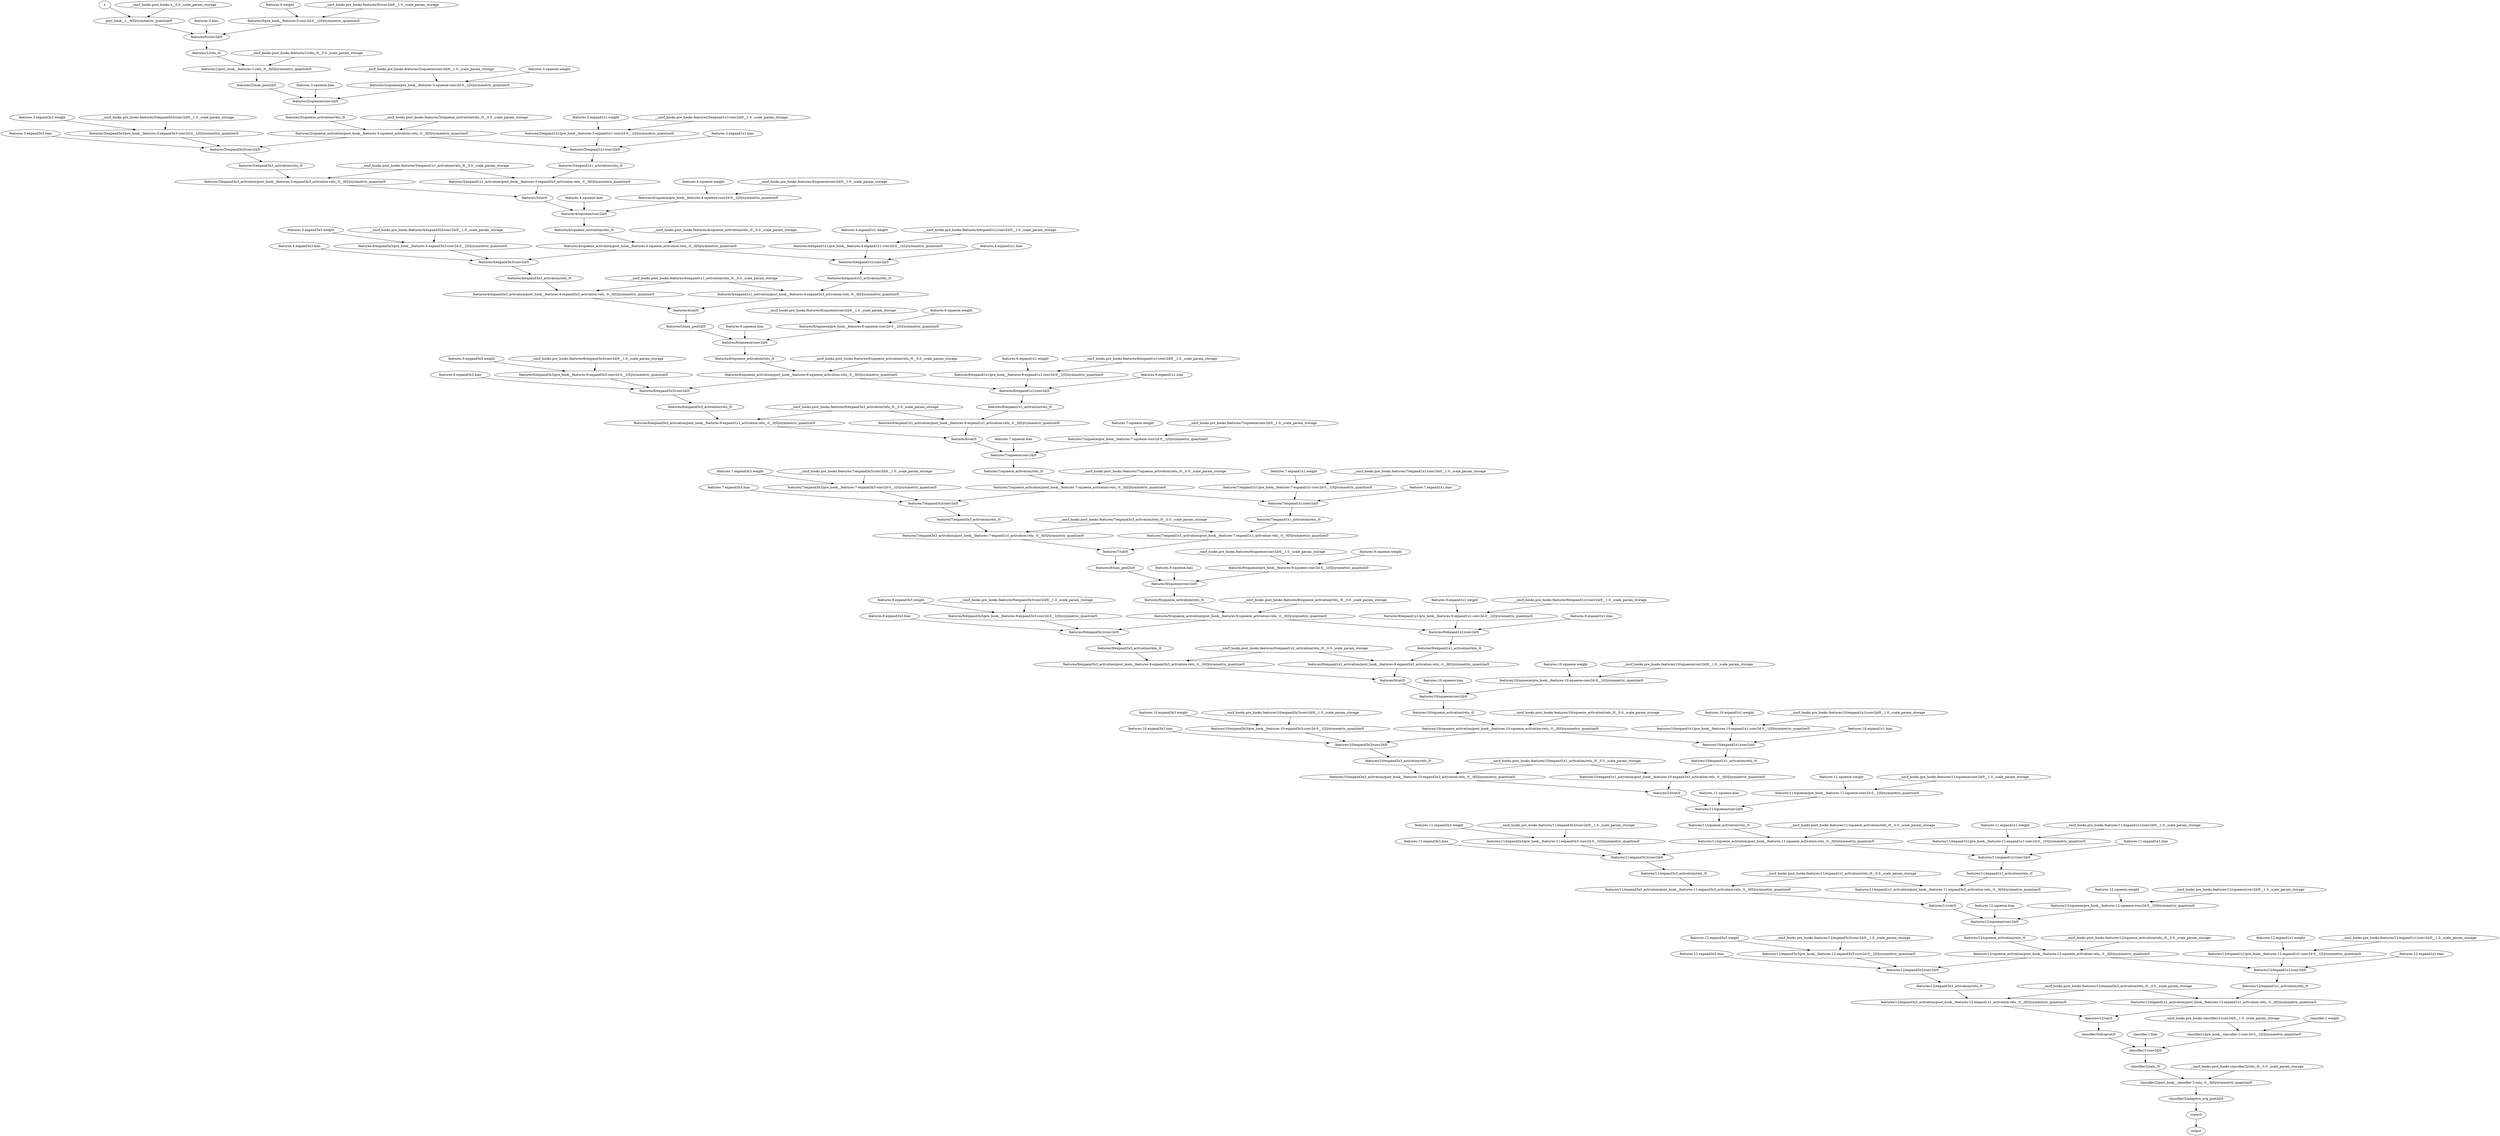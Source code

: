 strict digraph  {
x [id=0, metatype=PTInputNoopMetatype, type=nncf_model_input];
"__nncf_hooks.post_hooks.x__0.0._scale_param_storage" [id=1, metatype=PTConstNoopMetatype, type=nncf_model_const];
"post_hook__x__0[0]/symmetric_quantize/0" [id=2, metatype=UnknownMetatype, type=symmetric_quantize];
"features.0.weight" [id=3, metatype=PTConstNoopMetatype, type=nncf_model_const];
"features.0.bias" [id=4, metatype=PTConstNoopMetatype, type=nncf_model_const];
"__nncf_hooks.pre_hooks.features/0/conv2d/0__1.0._scale_param_storage" [id=5, metatype=PTConstNoopMetatype, type=nncf_model_const];
"features/0/pre_hook__features-0-conv2d-0__1[0]/symmetric_quantize/0" [id=6, metatype=UnknownMetatype, type=symmetric_quantize];
"features/0/conv2d/0" [id=7, metatype=PTConv2dMetatype, type=conv2d];
"features/1/relu_/0" [id=8, metatype=PTRELUMetatype, type=relu_];
"__nncf_hooks.post_hooks.features/1/relu_/0__0.0._scale_param_storage" [id=9, metatype=PTConstNoopMetatype, type=nncf_model_const];
"features/1/post_hook__features-1-relu_-0__0[0]/symmetric_quantize/0" [id=10, metatype=UnknownMetatype, type=symmetric_quantize];
"features/2/max_pool2d/0" [id=11, metatype=PTMaxPool2dMetatype, type=max_pool2d];
"features.3.squeeze.weight" [id=12, metatype=PTConstNoopMetatype, type=nncf_model_const];
"features.3.squeeze.bias" [id=13, metatype=PTConstNoopMetatype, type=nncf_model_const];
"__nncf_hooks.pre_hooks.features/3/squeeze/conv2d/0__1.0._scale_param_storage" [id=14, metatype=PTConstNoopMetatype, type=nncf_model_const];
"features/3/squeeze/pre_hook__features-3-squeeze-conv2d-0__1[0]/symmetric_quantize/0" [id=15, metatype=UnknownMetatype, type=symmetric_quantize];
"features/3/squeeze/conv2d/0" [id=16, metatype=PTConv2dMetatype, type=conv2d];
"features/3/squeeze_activation/relu_/0" [id=17, metatype=PTRELUMetatype, type=relu_];
"__nncf_hooks.post_hooks.features/3/squeeze_activation/relu_/0__0.0._scale_param_storage" [id=18, metatype=PTConstNoopMetatype, type=nncf_model_const];
"features/3/squeeze_activation/post_hook__features-3-squeeze_activation-relu_-0__0[0]/symmetric_quantize/0" [id=19, metatype=UnknownMetatype, type=symmetric_quantize];
"features.3.expand1x1.weight" [id=20, metatype=PTConstNoopMetatype, type=nncf_model_const];
"features.3.expand1x1.bias" [id=21, metatype=PTConstNoopMetatype, type=nncf_model_const];
"__nncf_hooks.pre_hooks.features/3/expand1x1/conv2d/0__1.0._scale_param_storage" [id=22, metatype=PTConstNoopMetatype, type=nncf_model_const];
"features/3/expand1x1/pre_hook__features-3-expand1x1-conv2d-0__1[0]/symmetric_quantize/0" [id=23, metatype=UnknownMetatype, type=symmetric_quantize];
"features/3/expand1x1/conv2d/0" [id=24, metatype=PTConv2dMetatype, type=conv2d];
"features/3/expand1x1_activation/relu_/0" [id=25, metatype=PTRELUMetatype, type=relu_];
"__nncf_hooks.post_hooks.features/3/expand1x1_activation/relu_/0__0.0._scale_param_storage" [id=26, metatype=PTConstNoopMetatype, type=nncf_model_const];
"features/3/expand1x1_activation/post_hook__features-3-expand3x3_activation-relu_-0__0[0]/symmetric_quantize/0" [id=27, metatype=UnknownMetatype, type=symmetric_quantize];
"features.3.expand3x3.weight" [id=28, metatype=PTConstNoopMetatype, type=nncf_model_const];
"features.3.expand3x3.bias" [id=29, metatype=PTConstNoopMetatype, type=nncf_model_const];
"__nncf_hooks.pre_hooks.features/3/expand3x3/conv2d/0__1.0._scale_param_storage" [id=30, metatype=PTConstNoopMetatype, type=nncf_model_const];
"features/3/expand3x3/pre_hook__features-3-expand3x3-conv2d-0__1[0]/symmetric_quantize/0" [id=31, metatype=UnknownMetatype, type=symmetric_quantize];
"features/3/expand3x3/conv2d/0" [id=32, metatype=PTConv2dMetatype, type=conv2d];
"features/3/expand3x3_activation/relu_/0" [id=33, metatype=PTRELUMetatype, type=relu_];
"features/3/expand3x3_activation/post_hook__features-3-expand3x3_activation-relu_-0__0[0]/symmetric_quantize/0" [id=34, metatype=UnknownMetatype, type=symmetric_quantize];
"features/3/cat/0" [id=35, metatype=PTCatMetatype, type=cat];
"features.4.squeeze.weight" [id=36, metatype=PTConstNoopMetatype, type=nncf_model_const];
"features.4.squeeze.bias" [id=37, metatype=PTConstNoopMetatype, type=nncf_model_const];
"__nncf_hooks.pre_hooks.features/4/squeeze/conv2d/0__1.0._scale_param_storage" [id=38, metatype=PTConstNoopMetatype, type=nncf_model_const];
"features/4/squeeze/pre_hook__features-4-squeeze-conv2d-0__1[0]/symmetric_quantize/0" [id=39, metatype=UnknownMetatype, type=symmetric_quantize];
"features/4/squeeze/conv2d/0" [id=40, metatype=PTConv2dMetatype, type=conv2d];
"features/4/squeeze_activation/relu_/0" [id=41, metatype=PTRELUMetatype, type=relu_];
"__nncf_hooks.post_hooks.features/4/squeeze_activation/relu_/0__0.0._scale_param_storage" [id=42, metatype=PTConstNoopMetatype, type=nncf_model_const];
"features/4/squeeze_activation/post_hook__features-4-squeeze_activation-relu_-0__0[0]/symmetric_quantize/0" [id=43, metatype=UnknownMetatype, type=symmetric_quantize];
"features.4.expand1x1.weight" [id=44, metatype=PTConstNoopMetatype, type=nncf_model_const];
"features.4.expand1x1.bias" [id=45, metatype=PTConstNoopMetatype, type=nncf_model_const];
"__nncf_hooks.pre_hooks.features/4/expand1x1/conv2d/0__1.0._scale_param_storage" [id=46, metatype=PTConstNoopMetatype, type=nncf_model_const];
"features/4/expand1x1/pre_hook__features-4-expand1x1-conv2d-0__1[0]/symmetric_quantize/0" [id=47, metatype=UnknownMetatype, type=symmetric_quantize];
"features/4/expand1x1/conv2d/0" [id=48, metatype=PTConv2dMetatype, type=conv2d];
"features/4/expand1x1_activation/relu_/0" [id=49, metatype=PTRELUMetatype, type=relu_];
"__nncf_hooks.post_hooks.features/4/expand1x1_activation/relu_/0__0.0._scale_param_storage" [id=50, metatype=PTConstNoopMetatype, type=nncf_model_const];
"features/4/expand1x1_activation/post_hook__features-4-expand3x3_activation-relu_-0__0[0]/symmetric_quantize/0" [id=51, metatype=UnknownMetatype, type=symmetric_quantize];
"features.4.expand3x3.weight" [id=52, metatype=PTConstNoopMetatype, type=nncf_model_const];
"features.4.expand3x3.bias" [id=53, metatype=PTConstNoopMetatype, type=nncf_model_const];
"__nncf_hooks.pre_hooks.features/4/expand3x3/conv2d/0__1.0._scale_param_storage" [id=54, metatype=PTConstNoopMetatype, type=nncf_model_const];
"features/4/expand3x3/pre_hook__features-4-expand3x3-conv2d-0__1[0]/symmetric_quantize/0" [id=55, metatype=UnknownMetatype, type=symmetric_quantize];
"features/4/expand3x3/conv2d/0" [id=56, metatype=PTConv2dMetatype, type=conv2d];
"features/4/expand3x3_activation/relu_/0" [id=57, metatype=PTRELUMetatype, type=relu_];
"features/4/expand3x3_activation/post_hook__features-4-expand3x3_activation-relu_-0__0[0]/symmetric_quantize/0" [id=58, metatype=UnknownMetatype, type=symmetric_quantize];
"features/4/cat/0" [id=59, metatype=PTCatMetatype, type=cat];
"features/5/max_pool2d/0" [id=60, metatype=PTMaxPool2dMetatype, type=max_pool2d];
"features.6.squeeze.weight" [id=61, metatype=PTConstNoopMetatype, type=nncf_model_const];
"features.6.squeeze.bias" [id=62, metatype=PTConstNoopMetatype, type=nncf_model_const];
"__nncf_hooks.pre_hooks.features/6/squeeze/conv2d/0__1.0._scale_param_storage" [id=63, metatype=PTConstNoopMetatype, type=nncf_model_const];
"features/6/squeeze/pre_hook__features-6-squeeze-conv2d-0__1[0]/symmetric_quantize/0" [id=64, metatype=UnknownMetatype, type=symmetric_quantize];
"features/6/squeeze/conv2d/0" [id=65, metatype=PTConv2dMetatype, type=conv2d];
"features/6/squeeze_activation/relu_/0" [id=66, metatype=PTRELUMetatype, type=relu_];
"__nncf_hooks.post_hooks.features/6/squeeze_activation/relu_/0__0.0._scale_param_storage" [id=67, metatype=PTConstNoopMetatype, type=nncf_model_const];
"features/6/squeeze_activation/post_hook__features-6-squeeze_activation-relu_-0__0[0]/symmetric_quantize/0" [id=68, metatype=UnknownMetatype, type=symmetric_quantize];
"features.6.expand1x1.weight" [id=69, metatype=PTConstNoopMetatype, type=nncf_model_const];
"features.6.expand1x1.bias" [id=70, metatype=PTConstNoopMetatype, type=nncf_model_const];
"__nncf_hooks.pre_hooks.features/6/expand1x1/conv2d/0__1.0._scale_param_storage" [id=71, metatype=PTConstNoopMetatype, type=nncf_model_const];
"features/6/expand1x1/pre_hook__features-6-expand1x1-conv2d-0__1[0]/symmetric_quantize/0" [id=72, metatype=UnknownMetatype, type=symmetric_quantize];
"features/6/expand1x1/conv2d/0" [id=73, metatype=PTConv2dMetatype, type=conv2d];
"features/6/expand1x1_activation/relu_/0" [id=74, metatype=PTRELUMetatype, type=relu_];
"__nncf_hooks.post_hooks.features/6/expand3x3_activation/relu_/0__0.0._scale_param_storage" [id=75, metatype=PTConstNoopMetatype, type=nncf_model_const];
"features/6/expand1x1_activation/post_hook__features-6-expand1x1_activation-relu_-0__0[0]/symmetric_quantize/0" [id=76, metatype=UnknownMetatype, type=symmetric_quantize];
"features.6.expand3x3.weight" [id=77, metatype=PTConstNoopMetatype, type=nncf_model_const];
"features.6.expand3x3.bias" [id=78, metatype=PTConstNoopMetatype, type=nncf_model_const];
"__nncf_hooks.pre_hooks.features/6/expand3x3/conv2d/0__1.0._scale_param_storage" [id=79, metatype=PTConstNoopMetatype, type=nncf_model_const];
"features/6/expand3x3/pre_hook__features-6-expand3x3-conv2d-0__1[0]/symmetric_quantize/0" [id=80, metatype=UnknownMetatype, type=symmetric_quantize];
"features/6/expand3x3/conv2d/0" [id=81, metatype=PTConv2dMetatype, type=conv2d];
"features/6/expand3x3_activation/relu_/0" [id=82, metatype=PTRELUMetatype, type=relu_];
"features/6/expand3x3_activation/post_hook__features-6-expand1x1_activation-relu_-0__0[0]/symmetric_quantize/0" [id=83, metatype=UnknownMetatype, type=symmetric_quantize];
"features/6/cat/0" [id=84, metatype=PTCatMetatype, type=cat];
"features.7.squeeze.weight" [id=85, metatype=PTConstNoopMetatype, type=nncf_model_const];
"features.7.squeeze.bias" [id=86, metatype=PTConstNoopMetatype, type=nncf_model_const];
"__nncf_hooks.pre_hooks.features/7/squeeze/conv2d/0__1.0._scale_param_storage" [id=87, metatype=PTConstNoopMetatype, type=nncf_model_const];
"features/7/squeeze/pre_hook__features-7-squeeze-conv2d-0__1[0]/symmetric_quantize/0" [id=88, metatype=UnknownMetatype, type=symmetric_quantize];
"features/7/squeeze/conv2d/0" [id=89, metatype=PTConv2dMetatype, type=conv2d];
"features/7/squeeze_activation/relu_/0" [id=90, metatype=PTRELUMetatype, type=relu_];
"__nncf_hooks.post_hooks.features/7/squeeze_activation/relu_/0__0.0._scale_param_storage" [id=91, metatype=PTConstNoopMetatype, type=nncf_model_const];
"features/7/squeeze_activation/post_hook__features-7-squeeze_activation-relu_-0__0[0]/symmetric_quantize/0" [id=92, metatype=UnknownMetatype, type=symmetric_quantize];
"features.7.expand1x1.weight" [id=93, metatype=PTConstNoopMetatype, type=nncf_model_const];
"features.7.expand1x1.bias" [id=94, metatype=PTConstNoopMetatype, type=nncf_model_const];
"__nncf_hooks.pre_hooks.features/7/expand1x1/conv2d/0__1.0._scale_param_storage" [id=95, metatype=PTConstNoopMetatype, type=nncf_model_const];
"features/7/expand1x1/pre_hook__features-7-expand1x1-conv2d-0__1[0]/symmetric_quantize/0" [id=96, metatype=UnknownMetatype, type=symmetric_quantize];
"features/7/expand1x1/conv2d/0" [id=97, metatype=PTConv2dMetatype, type=conv2d];
"features/7/expand1x1_activation/relu_/0" [id=98, metatype=PTRELUMetatype, type=relu_];
"__nncf_hooks.post_hooks.features/7/expand3x3_activation/relu_/0__0.0._scale_param_storage" [id=99, metatype=PTConstNoopMetatype, type=nncf_model_const];
"features/7/expand1x1_activation/post_hook__features-7-expand1x1_activation-relu_-0__0[0]/symmetric_quantize/0" [id=100, metatype=UnknownMetatype, type=symmetric_quantize];
"features.7.expand3x3.weight" [id=101, metatype=PTConstNoopMetatype, type=nncf_model_const];
"features.7.expand3x3.bias" [id=102, metatype=PTConstNoopMetatype, type=nncf_model_const];
"__nncf_hooks.pre_hooks.features/7/expand3x3/conv2d/0__1.0._scale_param_storage" [id=103, metatype=PTConstNoopMetatype, type=nncf_model_const];
"features/7/expand3x3/pre_hook__features-7-expand3x3-conv2d-0__1[0]/symmetric_quantize/0" [id=104, metatype=UnknownMetatype, type=symmetric_quantize];
"features/7/expand3x3/conv2d/0" [id=105, metatype=PTConv2dMetatype, type=conv2d];
"features/7/expand3x3_activation/relu_/0" [id=106, metatype=PTRELUMetatype, type=relu_];
"features/7/expand3x3_activation/post_hook__features-7-expand1x1_activation-relu_-0__0[0]/symmetric_quantize/0" [id=107, metatype=UnknownMetatype, type=symmetric_quantize];
"features/7/cat/0" [id=108, metatype=PTCatMetatype, type=cat];
"features/8/max_pool2d/0" [id=109, metatype=PTMaxPool2dMetatype, type=max_pool2d];
"features.9.squeeze.weight" [id=110, metatype=PTConstNoopMetatype, type=nncf_model_const];
"features.9.squeeze.bias" [id=111, metatype=PTConstNoopMetatype, type=nncf_model_const];
"__nncf_hooks.pre_hooks.features/9/squeeze/conv2d/0__1.0._scale_param_storage" [id=112, metatype=PTConstNoopMetatype, type=nncf_model_const];
"features/9/squeeze/pre_hook__features-9-squeeze-conv2d-0__1[0]/symmetric_quantize/0" [id=113, metatype=UnknownMetatype, type=symmetric_quantize];
"features/9/squeeze/conv2d/0" [id=114, metatype=PTConv2dMetatype, type=conv2d];
"features/9/squeeze_activation/relu_/0" [id=115, metatype=PTRELUMetatype, type=relu_];
"__nncf_hooks.post_hooks.features/9/squeeze_activation/relu_/0__0.0._scale_param_storage" [id=116, metatype=PTConstNoopMetatype, type=nncf_model_const];
"features/9/squeeze_activation/post_hook__features-9-squeeze_activation-relu_-0__0[0]/symmetric_quantize/0" [id=117, metatype=UnknownMetatype, type=symmetric_quantize];
"features.9.expand1x1.weight" [id=118, metatype=PTConstNoopMetatype, type=nncf_model_const];
"features.9.expand1x1.bias" [id=119, metatype=PTConstNoopMetatype, type=nncf_model_const];
"__nncf_hooks.pre_hooks.features/9/expand1x1/conv2d/0__1.0._scale_param_storage" [id=120, metatype=PTConstNoopMetatype, type=nncf_model_const];
"features/9/expand1x1/pre_hook__features-9-expand1x1-conv2d-0__1[0]/symmetric_quantize/0" [id=121, metatype=UnknownMetatype, type=symmetric_quantize];
"features/9/expand1x1/conv2d/0" [id=122, metatype=PTConv2dMetatype, type=conv2d];
"features/9/expand1x1_activation/relu_/0" [id=123, metatype=PTRELUMetatype, type=relu_];
"__nncf_hooks.post_hooks.features/9/expand1x1_activation/relu_/0__0.0._scale_param_storage" [id=124, metatype=PTConstNoopMetatype, type=nncf_model_const];
"features/9/expand1x1_activation/post_hook__features-9-expand3x3_activation-relu_-0__0[0]/symmetric_quantize/0" [id=125, metatype=UnknownMetatype, type=symmetric_quantize];
"features.9.expand3x3.weight" [id=126, metatype=PTConstNoopMetatype, type=nncf_model_const];
"features.9.expand3x3.bias" [id=127, metatype=PTConstNoopMetatype, type=nncf_model_const];
"__nncf_hooks.pre_hooks.features/9/expand3x3/conv2d/0__1.0._scale_param_storage" [id=128, metatype=PTConstNoopMetatype, type=nncf_model_const];
"features/9/expand3x3/pre_hook__features-9-expand3x3-conv2d-0__1[0]/symmetric_quantize/0" [id=129, metatype=UnknownMetatype, type=symmetric_quantize];
"features/9/expand3x3/conv2d/0" [id=130, metatype=PTConv2dMetatype, type=conv2d];
"features/9/expand3x3_activation/relu_/0" [id=131, metatype=PTRELUMetatype, type=relu_];
"features/9/expand3x3_activation/post_hook__features-9-expand3x3_activation-relu_-0__0[0]/symmetric_quantize/0" [id=132, metatype=UnknownMetatype, type=symmetric_quantize];
"features/9/cat/0" [id=133, metatype=PTCatMetatype, type=cat];
"features.10.squeeze.weight" [id=134, metatype=PTConstNoopMetatype, type=nncf_model_const];
"features.10.squeeze.bias" [id=135, metatype=PTConstNoopMetatype, type=nncf_model_const];
"__nncf_hooks.pre_hooks.features/10/squeeze/conv2d/0__1.0._scale_param_storage" [id=136, metatype=PTConstNoopMetatype, type=nncf_model_const];
"features/10/squeeze/pre_hook__features-10-squeeze-conv2d-0__1[0]/symmetric_quantize/0" [id=137, metatype=UnknownMetatype, type=symmetric_quantize];
"features/10/squeeze/conv2d/0" [id=138, metatype=PTConv2dMetatype, type=conv2d];
"features/10/squeeze_activation/relu_/0" [id=139, metatype=PTRELUMetatype, type=relu_];
"__nncf_hooks.post_hooks.features/10/squeeze_activation/relu_/0__0.0._scale_param_storage" [id=140, metatype=PTConstNoopMetatype, type=nncf_model_const];
"features/10/squeeze_activation/post_hook__features-10-squeeze_activation-relu_-0__0[0]/symmetric_quantize/0" [id=141, metatype=UnknownMetatype, type=symmetric_quantize];
"features.10.expand1x1.weight" [id=142, metatype=PTConstNoopMetatype, type=nncf_model_const];
"features.10.expand1x1.bias" [id=143, metatype=PTConstNoopMetatype, type=nncf_model_const];
"__nncf_hooks.pre_hooks.features/10/expand1x1/conv2d/0__1.0._scale_param_storage" [id=144, metatype=PTConstNoopMetatype, type=nncf_model_const];
"features/10/expand1x1/pre_hook__features-10-expand1x1-conv2d-0__1[0]/symmetric_quantize/0" [id=145, metatype=UnknownMetatype, type=symmetric_quantize];
"features/10/expand1x1/conv2d/0" [id=146, metatype=PTConv2dMetatype, type=conv2d];
"features/10/expand1x1_activation/relu_/0" [id=147, metatype=PTRELUMetatype, type=relu_];
"__nncf_hooks.post_hooks.features/10/expand1x1_activation/relu_/0__0.0._scale_param_storage" [id=148, metatype=PTConstNoopMetatype, type=nncf_model_const];
"features/10/expand1x1_activation/post_hook__features-10-expand3x3_activation-relu_-0__0[0]/symmetric_quantize/0" [id=149, metatype=UnknownMetatype, type=symmetric_quantize];
"features.10.expand3x3.weight" [id=150, metatype=PTConstNoopMetatype, type=nncf_model_const];
"features.10.expand3x3.bias" [id=151, metatype=PTConstNoopMetatype, type=nncf_model_const];
"__nncf_hooks.pre_hooks.features/10/expand3x3/conv2d/0__1.0._scale_param_storage" [id=152, metatype=PTConstNoopMetatype, type=nncf_model_const];
"features/10/expand3x3/pre_hook__features-10-expand3x3-conv2d-0__1[0]/symmetric_quantize/0" [id=153, metatype=UnknownMetatype, type=symmetric_quantize];
"features/10/expand3x3/conv2d/0" [id=154, metatype=PTConv2dMetatype, type=conv2d];
"features/10/expand3x3_activation/relu_/0" [id=155, metatype=PTRELUMetatype, type=relu_];
"features/10/expand3x3_activation/post_hook__features-10-expand3x3_activation-relu_-0__0[0]/symmetric_quantize/0" [id=156, metatype=UnknownMetatype, type=symmetric_quantize];
"features/10/cat/0" [id=157, metatype=PTCatMetatype, type=cat];
"features.11.squeeze.weight" [id=158, metatype=PTConstNoopMetatype, type=nncf_model_const];
"features.11.squeeze.bias" [id=159, metatype=PTConstNoopMetatype, type=nncf_model_const];
"__nncf_hooks.pre_hooks.features/11/squeeze/conv2d/0__1.0._scale_param_storage" [id=160, metatype=PTConstNoopMetatype, type=nncf_model_const];
"features/11/squeeze/pre_hook__features-11-squeeze-conv2d-0__1[0]/symmetric_quantize/0" [id=161, metatype=UnknownMetatype, type=symmetric_quantize];
"features/11/squeeze/conv2d/0" [id=162, metatype=PTConv2dMetatype, type=conv2d];
"features/11/squeeze_activation/relu_/0" [id=163, metatype=PTRELUMetatype, type=relu_];
"__nncf_hooks.post_hooks.features/11/squeeze_activation/relu_/0__0.0._scale_param_storage" [id=164, metatype=PTConstNoopMetatype, type=nncf_model_const];
"features/11/squeeze_activation/post_hook__features-11-squeeze_activation-relu_-0__0[0]/symmetric_quantize/0" [id=165, metatype=UnknownMetatype, type=symmetric_quantize];
"features.11.expand1x1.weight" [id=166, metatype=PTConstNoopMetatype, type=nncf_model_const];
"features.11.expand1x1.bias" [id=167, metatype=PTConstNoopMetatype, type=nncf_model_const];
"__nncf_hooks.pre_hooks.features/11/expand1x1/conv2d/0__1.0._scale_param_storage" [id=168, metatype=PTConstNoopMetatype, type=nncf_model_const];
"features/11/expand1x1/pre_hook__features-11-expand1x1-conv2d-0__1[0]/symmetric_quantize/0" [id=169, metatype=UnknownMetatype, type=symmetric_quantize];
"features/11/expand1x1/conv2d/0" [id=170, metatype=PTConv2dMetatype, type=conv2d];
"features/11/expand1x1_activation/relu_/0" [id=171, metatype=PTRELUMetatype, type=relu_];
"__nncf_hooks.post_hooks.features/11/expand1x1_activation/relu_/0__0.0._scale_param_storage" [id=172, metatype=PTConstNoopMetatype, type=nncf_model_const];
"features/11/expand1x1_activation/post_hook__features-11-expand3x3_activation-relu_-0__0[0]/symmetric_quantize/0" [id=173, metatype=UnknownMetatype, type=symmetric_quantize];
"features.11.expand3x3.weight" [id=174, metatype=PTConstNoopMetatype, type=nncf_model_const];
"features.11.expand3x3.bias" [id=175, metatype=PTConstNoopMetatype, type=nncf_model_const];
"__nncf_hooks.pre_hooks.features/11/expand3x3/conv2d/0__1.0._scale_param_storage" [id=176, metatype=PTConstNoopMetatype, type=nncf_model_const];
"features/11/expand3x3/pre_hook__features-11-expand3x3-conv2d-0__1[0]/symmetric_quantize/0" [id=177, metatype=UnknownMetatype, type=symmetric_quantize];
"features/11/expand3x3/conv2d/0" [id=178, metatype=PTConv2dMetatype, type=conv2d];
"features/11/expand3x3_activation/relu_/0" [id=179, metatype=PTRELUMetatype, type=relu_];
"features/11/expand3x3_activation/post_hook__features-11-expand3x3_activation-relu_-0__0[0]/symmetric_quantize/0" [id=180, metatype=UnknownMetatype, type=symmetric_quantize];
"features/11/cat/0" [id=181, metatype=PTCatMetatype, type=cat];
"features.12.squeeze.weight" [id=182, metatype=PTConstNoopMetatype, type=nncf_model_const];
"features.12.squeeze.bias" [id=183, metatype=PTConstNoopMetatype, type=nncf_model_const];
"__nncf_hooks.pre_hooks.features/12/squeeze/conv2d/0__1.0._scale_param_storage" [id=184, metatype=PTConstNoopMetatype, type=nncf_model_const];
"features/12/squeeze/pre_hook__features-12-squeeze-conv2d-0__1[0]/symmetric_quantize/0" [id=185, metatype=UnknownMetatype, type=symmetric_quantize];
"features/12/squeeze/conv2d/0" [id=186, metatype=PTConv2dMetatype, type=conv2d];
"features/12/squeeze_activation/relu_/0" [id=187, metatype=PTRELUMetatype, type=relu_];
"__nncf_hooks.post_hooks.features/12/squeeze_activation/relu_/0__0.0._scale_param_storage" [id=188, metatype=PTConstNoopMetatype, type=nncf_model_const];
"features/12/squeeze_activation/post_hook__features-12-squeeze_activation-relu_-0__0[0]/symmetric_quantize/0" [id=189, metatype=UnknownMetatype, type=symmetric_quantize];
"features.12.expand1x1.weight" [id=190, metatype=PTConstNoopMetatype, type=nncf_model_const];
"features.12.expand1x1.bias" [id=191, metatype=PTConstNoopMetatype, type=nncf_model_const];
"__nncf_hooks.pre_hooks.features/12/expand1x1/conv2d/0__1.0._scale_param_storage" [id=192, metatype=PTConstNoopMetatype, type=nncf_model_const];
"features/12/expand1x1/pre_hook__features-12-expand1x1-conv2d-0__1[0]/symmetric_quantize/0" [id=193, metatype=UnknownMetatype, type=symmetric_quantize];
"features/12/expand1x1/conv2d/0" [id=194, metatype=PTConv2dMetatype, type=conv2d];
"features/12/expand1x1_activation/relu_/0" [id=195, metatype=PTRELUMetatype, type=relu_];
"__nncf_hooks.post_hooks.features/12/expand3x3_activation/relu_/0__0.0._scale_param_storage" [id=196, metatype=PTConstNoopMetatype, type=nncf_model_const];
"features/12/expand1x1_activation/post_hook__features-12-expand1x1_activation-relu_-0__0[0]/symmetric_quantize/0" [id=197, metatype=UnknownMetatype, type=symmetric_quantize];
"features.12.expand3x3.weight" [id=198, metatype=PTConstNoopMetatype, type=nncf_model_const];
"features.12.expand3x3.bias" [id=199, metatype=PTConstNoopMetatype, type=nncf_model_const];
"__nncf_hooks.pre_hooks.features/12/expand3x3/conv2d/0__1.0._scale_param_storage" [id=200, metatype=PTConstNoopMetatype, type=nncf_model_const];
"features/12/expand3x3/pre_hook__features-12-expand3x3-conv2d-0__1[0]/symmetric_quantize/0" [id=201, metatype=UnknownMetatype, type=symmetric_quantize];
"features/12/expand3x3/conv2d/0" [id=202, metatype=PTConv2dMetatype, type=conv2d];
"features/12/expand3x3_activation/relu_/0" [id=203, metatype=PTRELUMetatype, type=relu_];
"features/12/expand3x3_activation/post_hook__features-12-expand1x1_activation-relu_-0__0[0]/symmetric_quantize/0" [id=204, metatype=UnknownMetatype, type=symmetric_quantize];
"features/12/cat/0" [id=205, metatype=PTCatMetatype, type=cat];
"classifier/0/dropout/0" [id=206, metatype=PTDropoutMetatype, type=dropout];
"classifier.1.weight" [id=207, metatype=PTConstNoopMetatype, type=nncf_model_const];
"classifier.1.bias" [id=208, metatype=PTConstNoopMetatype, type=nncf_model_const];
"__nncf_hooks.pre_hooks.classifier/1/conv2d/0__1.0._scale_param_storage" [id=209, metatype=PTConstNoopMetatype, type=nncf_model_const];
"classifier/1/pre_hook__classifier-1-conv2d-0__1[0]/symmetric_quantize/0" [id=210, metatype=UnknownMetatype, type=symmetric_quantize];
"classifier/1/conv2d/0" [id=211, metatype=PTConv2dMetatype, type=conv2d];
"classifier/2/relu_/0" [id=212, metatype=PTRELUMetatype, type=relu_];
"__nncf_hooks.post_hooks.classifier/2/relu_/0__0.0._scale_param_storage" [id=213, metatype=PTConstNoopMetatype, type=nncf_model_const];
"classifier/2/post_hook__classifier-2-relu_-0__0[0]/symmetric_quantize/0" [id=214, metatype=UnknownMetatype, type=symmetric_quantize];
"classifier/3/adaptive_avg_pool2d/0" [id=215, metatype=PTAvgPool2dMetatype, type=adaptive_avg_pool2d];
"/view/0" [id=216, metatype=PTReshapeMetatype, type=view];
output [id=217, metatype=PTOutputNoopMetatype, type=nncf_model_output];
x -> "post_hook__x__0[0]/symmetric_quantize/0"  [dtype=float, in_port_id=0, out_port_id=0, shape="(1, 3, 32, 32)"];
"__nncf_hooks.post_hooks.x__0.0._scale_param_storage" -> "post_hook__x__0[0]/symmetric_quantize/0"  [dtype=float, in_port_id=4, out_port_id=0, shape="(1,)"];
"post_hook__x__0[0]/symmetric_quantize/0" -> "features/0/conv2d/0"  [dtype=float, in_port_id=0, out_port_id=0, shape="(1, 3, 32, 32)"];
"features.0.weight" -> "features/0/pre_hook__features-0-conv2d-0__1[0]/symmetric_quantize/0"  [dtype=float, in_port_id=0, out_port_id=0, shape="(64, 3, 3, 3)"];
"features.0.bias" -> "features/0/conv2d/0"  [dtype=float, in_port_id=2, out_port_id=0, shape="(64,)"];
"__nncf_hooks.pre_hooks.features/0/conv2d/0__1.0._scale_param_storage" -> "features/0/pre_hook__features-0-conv2d-0__1[0]/symmetric_quantize/0"  [dtype=float, in_port_id=4, out_port_id=0, shape="(64, 1, 1, 1)"];
"features/0/pre_hook__features-0-conv2d-0__1[0]/symmetric_quantize/0" -> "features/0/conv2d/0"  [dtype=float, in_port_id=1, out_port_id=0, shape="(64, 3, 3, 3)"];
"features/0/conv2d/0" -> "features/1/relu_/0"  [dtype=float, in_port_id=0, out_port_id=0, shape="(1, 64, 15, 15)"];
"features/1/relu_/0" -> "features/1/post_hook__features-1-relu_-0__0[0]/symmetric_quantize/0"  [dtype=float, in_port_id=0, out_port_id=0, shape="(1, 64, 15, 15)"];
"__nncf_hooks.post_hooks.features/1/relu_/0__0.0._scale_param_storage" -> "features/1/post_hook__features-1-relu_-0__0[0]/symmetric_quantize/0"  [dtype=float, in_port_id=4, out_port_id=0, shape="(1,)"];
"features/1/post_hook__features-1-relu_-0__0[0]/symmetric_quantize/0" -> "features/2/max_pool2d/0"  [dtype=float, in_port_id=0, out_port_id=0, shape="(1, 64, 15, 15)"];
"features/2/max_pool2d/0" -> "features/3/squeeze/conv2d/0"  [dtype=float, in_port_id=0, out_port_id=0, shape="(1, 64, 7, 7)"];
"features.3.squeeze.weight" -> "features/3/squeeze/pre_hook__features-3-squeeze-conv2d-0__1[0]/symmetric_quantize/0"  [dtype=float, in_port_id=0, out_port_id=0, shape="(16, 64, 1, 1)"];
"features.3.squeeze.bias" -> "features/3/squeeze/conv2d/0"  [dtype=float, in_port_id=2, out_port_id=0, shape="(16,)"];
"__nncf_hooks.pre_hooks.features/3/squeeze/conv2d/0__1.0._scale_param_storage" -> "features/3/squeeze/pre_hook__features-3-squeeze-conv2d-0__1[0]/symmetric_quantize/0"  [dtype=float, in_port_id=4, out_port_id=0, shape="(16, 1, 1, 1)"];
"features/3/squeeze/pre_hook__features-3-squeeze-conv2d-0__1[0]/symmetric_quantize/0" -> "features/3/squeeze/conv2d/0"  [dtype=float, in_port_id=1, out_port_id=0, shape="(16, 64, 1, 1)"];
"features/3/squeeze/conv2d/0" -> "features/3/squeeze_activation/relu_/0"  [dtype=float, in_port_id=0, out_port_id=0, shape="(1, 16, 7, 7)"];
"features/3/squeeze_activation/relu_/0" -> "features/3/squeeze_activation/post_hook__features-3-squeeze_activation-relu_-0__0[0]/symmetric_quantize/0"  [dtype=float, in_port_id=0, out_port_id=0, shape="(1, 16, 7, 7)"];
"__nncf_hooks.post_hooks.features/3/squeeze_activation/relu_/0__0.0._scale_param_storage" -> "features/3/squeeze_activation/post_hook__features-3-squeeze_activation-relu_-0__0[0]/symmetric_quantize/0"  [dtype=float, in_port_id=4, out_port_id=0, shape="(1,)"];
"features/3/squeeze_activation/post_hook__features-3-squeeze_activation-relu_-0__0[0]/symmetric_quantize/0" -> "features/3/expand1x1/conv2d/0"  [dtype=float, in_port_id=0, out_port_id=0, shape="(1, 16, 7, 7)"];
"features/3/squeeze_activation/post_hook__features-3-squeeze_activation-relu_-0__0[0]/symmetric_quantize/0" -> "features/3/expand3x3/conv2d/0"  [dtype=float, in_port_id=0, out_port_id=0, shape="(1, 16, 7, 7)"];
"features.3.expand1x1.weight" -> "features/3/expand1x1/pre_hook__features-3-expand1x1-conv2d-0__1[0]/symmetric_quantize/0"  [dtype=float, in_port_id=0, out_port_id=0, shape="(64, 16, 1, 1)"];
"features.3.expand1x1.bias" -> "features/3/expand1x1/conv2d/0"  [dtype=float, in_port_id=2, out_port_id=0, shape="(64,)"];
"__nncf_hooks.pre_hooks.features/3/expand1x1/conv2d/0__1.0._scale_param_storage" -> "features/3/expand1x1/pre_hook__features-3-expand1x1-conv2d-0__1[0]/symmetric_quantize/0"  [dtype=float, in_port_id=4, out_port_id=0, shape="(64, 1, 1, 1)"];
"features/3/expand1x1/pre_hook__features-3-expand1x1-conv2d-0__1[0]/symmetric_quantize/0" -> "features/3/expand1x1/conv2d/0"  [dtype=float, in_port_id=1, out_port_id=0, shape="(64, 16, 1, 1)"];
"features/3/expand1x1/conv2d/0" -> "features/3/expand1x1_activation/relu_/0"  [dtype=float, in_port_id=0, out_port_id=0, shape="(1, 64, 7, 7)"];
"features/3/expand1x1_activation/relu_/0" -> "features/3/expand1x1_activation/post_hook__features-3-expand3x3_activation-relu_-0__0[0]/symmetric_quantize/0"  [dtype=float, in_port_id=0, out_port_id=0, shape="(1, 64, 7, 7)"];
"__nncf_hooks.post_hooks.features/3/expand1x1_activation/relu_/0__0.0._scale_param_storage" -> "features/3/expand1x1_activation/post_hook__features-3-expand3x3_activation-relu_-0__0[0]/symmetric_quantize/0"  [dtype=float, in_port_id=4, out_port_id=0, shape="(1,)"];
"__nncf_hooks.post_hooks.features/3/expand1x1_activation/relu_/0__0.0._scale_param_storage" -> "features/3/expand3x3_activation/post_hook__features-3-expand3x3_activation-relu_-0__0[0]/symmetric_quantize/0"  [dtype=float, in_port_id=4, out_port_id=0, shape="(1,)"];
"features/3/expand1x1_activation/post_hook__features-3-expand3x3_activation-relu_-0__0[0]/symmetric_quantize/0" -> "features/3/cat/0"  [dtype=float, in_port_id=0, out_port_id=0, shape="(1, 64, 7, 7)"];
"features.3.expand3x3.weight" -> "features/3/expand3x3/pre_hook__features-3-expand3x3-conv2d-0__1[0]/symmetric_quantize/0"  [dtype=float, in_port_id=0, out_port_id=0, shape="(64, 16, 3, 3)"];
"features.3.expand3x3.bias" -> "features/3/expand3x3/conv2d/0"  [dtype=float, in_port_id=2, out_port_id=0, shape="(64,)"];
"__nncf_hooks.pre_hooks.features/3/expand3x3/conv2d/0__1.0._scale_param_storage" -> "features/3/expand3x3/pre_hook__features-3-expand3x3-conv2d-0__1[0]/symmetric_quantize/0"  [dtype=float, in_port_id=4, out_port_id=0, shape="(64, 1, 1, 1)"];
"features/3/expand3x3/pre_hook__features-3-expand3x3-conv2d-0__1[0]/symmetric_quantize/0" -> "features/3/expand3x3/conv2d/0"  [dtype=float, in_port_id=1, out_port_id=0, shape="(64, 16, 3, 3)"];
"features/3/expand3x3/conv2d/0" -> "features/3/expand3x3_activation/relu_/0"  [dtype=float, in_port_id=0, out_port_id=0, shape="(1, 64, 7, 7)"];
"features/3/expand3x3_activation/relu_/0" -> "features/3/expand3x3_activation/post_hook__features-3-expand3x3_activation-relu_-0__0[0]/symmetric_quantize/0"  [dtype=float, in_port_id=0, out_port_id=0, shape="(1, 64, 7, 7)"];
"features/3/expand3x3_activation/post_hook__features-3-expand3x3_activation-relu_-0__0[0]/symmetric_quantize/0" -> "features/3/cat/0"  [dtype=float, in_port_id=0, out_port_id=0, shape="(1, 64, 7, 7)"];
"features/3/cat/0" -> "features/4/squeeze/conv2d/0"  [dtype=float, in_port_id=0, out_port_id=0, shape="(1, 128, 7, 7)"];
"features.4.squeeze.weight" -> "features/4/squeeze/pre_hook__features-4-squeeze-conv2d-0__1[0]/symmetric_quantize/0"  [dtype=float, in_port_id=0, out_port_id=0, shape="(16, 128, 1, 1)"];
"features.4.squeeze.bias" -> "features/4/squeeze/conv2d/0"  [dtype=float, in_port_id=2, out_port_id=0, shape="(16,)"];
"__nncf_hooks.pre_hooks.features/4/squeeze/conv2d/0__1.0._scale_param_storage" -> "features/4/squeeze/pre_hook__features-4-squeeze-conv2d-0__1[0]/symmetric_quantize/0"  [dtype=float, in_port_id=4, out_port_id=0, shape="(16, 1, 1, 1)"];
"features/4/squeeze/pre_hook__features-4-squeeze-conv2d-0__1[0]/symmetric_quantize/0" -> "features/4/squeeze/conv2d/0"  [dtype=float, in_port_id=1, out_port_id=0, shape="(16, 128, 1, 1)"];
"features/4/squeeze/conv2d/0" -> "features/4/squeeze_activation/relu_/0"  [dtype=float, in_port_id=0, out_port_id=0, shape="(1, 16, 7, 7)"];
"features/4/squeeze_activation/relu_/0" -> "features/4/squeeze_activation/post_hook__features-4-squeeze_activation-relu_-0__0[0]/symmetric_quantize/0"  [dtype=float, in_port_id=0, out_port_id=0, shape="(1, 16, 7, 7)"];
"__nncf_hooks.post_hooks.features/4/squeeze_activation/relu_/0__0.0._scale_param_storage" -> "features/4/squeeze_activation/post_hook__features-4-squeeze_activation-relu_-0__0[0]/symmetric_quantize/0"  [dtype=float, in_port_id=4, out_port_id=0, shape="(1,)"];
"features/4/squeeze_activation/post_hook__features-4-squeeze_activation-relu_-0__0[0]/symmetric_quantize/0" -> "features/4/expand1x1/conv2d/0"  [dtype=float, in_port_id=0, out_port_id=0, shape="(1, 16, 7, 7)"];
"features/4/squeeze_activation/post_hook__features-4-squeeze_activation-relu_-0__0[0]/symmetric_quantize/0" -> "features/4/expand3x3/conv2d/0"  [dtype=float, in_port_id=0, out_port_id=0, shape="(1, 16, 7, 7)"];
"features.4.expand1x1.weight" -> "features/4/expand1x1/pre_hook__features-4-expand1x1-conv2d-0__1[0]/symmetric_quantize/0"  [dtype=float, in_port_id=0, out_port_id=0, shape="(64, 16, 1, 1)"];
"features.4.expand1x1.bias" -> "features/4/expand1x1/conv2d/0"  [dtype=float, in_port_id=2, out_port_id=0, shape="(64,)"];
"__nncf_hooks.pre_hooks.features/4/expand1x1/conv2d/0__1.0._scale_param_storage" -> "features/4/expand1x1/pre_hook__features-4-expand1x1-conv2d-0__1[0]/symmetric_quantize/0"  [dtype=float, in_port_id=4, out_port_id=0, shape="(64, 1, 1, 1)"];
"features/4/expand1x1/pre_hook__features-4-expand1x1-conv2d-0__1[0]/symmetric_quantize/0" -> "features/4/expand1x1/conv2d/0"  [dtype=float, in_port_id=1, out_port_id=0, shape="(64, 16, 1, 1)"];
"features/4/expand1x1/conv2d/0" -> "features/4/expand1x1_activation/relu_/0"  [dtype=float, in_port_id=0, out_port_id=0, shape="(1, 64, 7, 7)"];
"features/4/expand1x1_activation/relu_/0" -> "features/4/expand1x1_activation/post_hook__features-4-expand3x3_activation-relu_-0__0[0]/symmetric_quantize/0"  [dtype=float, in_port_id=0, out_port_id=0, shape="(1, 64, 7, 7)"];
"__nncf_hooks.post_hooks.features/4/expand1x1_activation/relu_/0__0.0._scale_param_storage" -> "features/4/expand1x1_activation/post_hook__features-4-expand3x3_activation-relu_-0__0[0]/symmetric_quantize/0"  [dtype=float, in_port_id=4, out_port_id=0, shape="(1,)"];
"__nncf_hooks.post_hooks.features/4/expand1x1_activation/relu_/0__0.0._scale_param_storage" -> "features/4/expand3x3_activation/post_hook__features-4-expand3x3_activation-relu_-0__0[0]/symmetric_quantize/0"  [dtype=float, in_port_id=4, out_port_id=0, shape="(1,)"];
"features/4/expand1x1_activation/post_hook__features-4-expand3x3_activation-relu_-0__0[0]/symmetric_quantize/0" -> "features/4/cat/0"  [dtype=float, in_port_id=0, out_port_id=0, shape="(1, 64, 7, 7)"];
"features.4.expand3x3.weight" -> "features/4/expand3x3/pre_hook__features-4-expand3x3-conv2d-0__1[0]/symmetric_quantize/0"  [dtype=float, in_port_id=0, out_port_id=0, shape="(64, 16, 3, 3)"];
"features.4.expand3x3.bias" -> "features/4/expand3x3/conv2d/0"  [dtype=float, in_port_id=2, out_port_id=0, shape="(64,)"];
"__nncf_hooks.pre_hooks.features/4/expand3x3/conv2d/0__1.0._scale_param_storage" -> "features/4/expand3x3/pre_hook__features-4-expand3x3-conv2d-0__1[0]/symmetric_quantize/0"  [dtype=float, in_port_id=4, out_port_id=0, shape="(64, 1, 1, 1)"];
"features/4/expand3x3/pre_hook__features-4-expand3x3-conv2d-0__1[0]/symmetric_quantize/0" -> "features/4/expand3x3/conv2d/0"  [dtype=float, in_port_id=1, out_port_id=0, shape="(64, 16, 3, 3)"];
"features/4/expand3x3/conv2d/0" -> "features/4/expand3x3_activation/relu_/0"  [dtype=float, in_port_id=0, out_port_id=0, shape="(1, 64, 7, 7)"];
"features/4/expand3x3_activation/relu_/0" -> "features/4/expand3x3_activation/post_hook__features-4-expand3x3_activation-relu_-0__0[0]/symmetric_quantize/0"  [dtype=float, in_port_id=0, out_port_id=0, shape="(1, 64, 7, 7)"];
"features/4/expand3x3_activation/post_hook__features-4-expand3x3_activation-relu_-0__0[0]/symmetric_quantize/0" -> "features/4/cat/0"  [dtype=float, in_port_id=0, out_port_id=0, shape="(1, 64, 7, 7)"];
"features/4/cat/0" -> "features/5/max_pool2d/0"  [dtype=float, in_port_id=0, out_port_id=0, shape="(1, 128, 7, 7)"];
"features/5/max_pool2d/0" -> "features/6/squeeze/conv2d/0"  [dtype=float, in_port_id=0, out_port_id=0, shape="(1, 128, 3, 3)"];
"features.6.squeeze.weight" -> "features/6/squeeze/pre_hook__features-6-squeeze-conv2d-0__1[0]/symmetric_quantize/0"  [dtype=float, in_port_id=0, out_port_id=0, shape="(32, 128, 1, 1)"];
"features.6.squeeze.bias" -> "features/6/squeeze/conv2d/0"  [dtype=float, in_port_id=2, out_port_id=0, shape="(32,)"];
"__nncf_hooks.pre_hooks.features/6/squeeze/conv2d/0__1.0._scale_param_storage" -> "features/6/squeeze/pre_hook__features-6-squeeze-conv2d-0__1[0]/symmetric_quantize/0"  [dtype=float, in_port_id=4, out_port_id=0, shape="(32, 1, 1, 1)"];
"features/6/squeeze/pre_hook__features-6-squeeze-conv2d-0__1[0]/symmetric_quantize/0" -> "features/6/squeeze/conv2d/0"  [dtype=float, in_port_id=1, out_port_id=0, shape="(32, 128, 1, 1)"];
"features/6/squeeze/conv2d/0" -> "features/6/squeeze_activation/relu_/0"  [dtype=float, in_port_id=0, out_port_id=0, shape="(1, 32, 3, 3)"];
"features/6/squeeze_activation/relu_/0" -> "features/6/squeeze_activation/post_hook__features-6-squeeze_activation-relu_-0__0[0]/symmetric_quantize/0"  [dtype=float, in_port_id=0, out_port_id=0, shape="(1, 32, 3, 3)"];
"__nncf_hooks.post_hooks.features/6/squeeze_activation/relu_/0__0.0._scale_param_storage" -> "features/6/squeeze_activation/post_hook__features-6-squeeze_activation-relu_-0__0[0]/symmetric_quantize/0"  [dtype=float, in_port_id=4, out_port_id=0, shape="(1,)"];
"features/6/squeeze_activation/post_hook__features-6-squeeze_activation-relu_-0__0[0]/symmetric_quantize/0" -> "features/6/expand1x1/conv2d/0"  [dtype=float, in_port_id=0, out_port_id=0, shape="(1, 32, 3, 3)"];
"features/6/squeeze_activation/post_hook__features-6-squeeze_activation-relu_-0__0[0]/symmetric_quantize/0" -> "features/6/expand3x3/conv2d/0"  [dtype=float, in_port_id=0, out_port_id=0, shape="(1, 32, 3, 3)"];
"features.6.expand1x1.weight" -> "features/6/expand1x1/pre_hook__features-6-expand1x1-conv2d-0__1[0]/symmetric_quantize/0"  [dtype=float, in_port_id=0, out_port_id=0, shape="(128, 32, 1, 1)"];
"features.6.expand1x1.bias" -> "features/6/expand1x1/conv2d/0"  [dtype=float, in_port_id=2, out_port_id=0, shape="(128,)"];
"__nncf_hooks.pre_hooks.features/6/expand1x1/conv2d/0__1.0._scale_param_storage" -> "features/6/expand1x1/pre_hook__features-6-expand1x1-conv2d-0__1[0]/symmetric_quantize/0"  [dtype=float, in_port_id=4, out_port_id=0, shape="(128, 1, 1, 1)"];
"features/6/expand1x1/pre_hook__features-6-expand1x1-conv2d-0__1[0]/symmetric_quantize/0" -> "features/6/expand1x1/conv2d/0"  [dtype=float, in_port_id=1, out_port_id=0, shape="(128, 32, 1, 1)"];
"features/6/expand1x1/conv2d/0" -> "features/6/expand1x1_activation/relu_/0"  [dtype=float, in_port_id=0, out_port_id=0, shape="(1, 128, 3, 3)"];
"features/6/expand1x1_activation/relu_/0" -> "features/6/expand1x1_activation/post_hook__features-6-expand1x1_activation-relu_-0__0[0]/symmetric_quantize/0"  [dtype=float, in_port_id=0, out_port_id=0, shape="(1, 128, 3, 3)"];
"__nncf_hooks.post_hooks.features/6/expand3x3_activation/relu_/0__0.0._scale_param_storage" -> "features/6/expand1x1_activation/post_hook__features-6-expand1x1_activation-relu_-0__0[0]/symmetric_quantize/0"  [dtype=float, in_port_id=4, out_port_id=0, shape="(1,)"];
"__nncf_hooks.post_hooks.features/6/expand3x3_activation/relu_/0__0.0._scale_param_storage" -> "features/6/expand3x3_activation/post_hook__features-6-expand1x1_activation-relu_-0__0[0]/symmetric_quantize/0"  [dtype=float, in_port_id=4, out_port_id=0, shape="(1,)"];
"features/6/expand1x1_activation/post_hook__features-6-expand1x1_activation-relu_-0__0[0]/symmetric_quantize/0" -> "features/6/cat/0"  [dtype=float, in_port_id=0, out_port_id=0, shape="(1, 128, 3, 3)"];
"features.6.expand3x3.weight" -> "features/6/expand3x3/pre_hook__features-6-expand3x3-conv2d-0__1[0]/symmetric_quantize/0"  [dtype=float, in_port_id=0, out_port_id=0, shape="(128, 32, 3, 3)"];
"features.6.expand3x3.bias" -> "features/6/expand3x3/conv2d/0"  [dtype=float, in_port_id=2, out_port_id=0, shape="(128,)"];
"__nncf_hooks.pre_hooks.features/6/expand3x3/conv2d/0__1.0._scale_param_storage" -> "features/6/expand3x3/pre_hook__features-6-expand3x3-conv2d-0__1[0]/symmetric_quantize/0"  [dtype=float, in_port_id=4, out_port_id=0, shape="(128, 1, 1, 1)"];
"features/6/expand3x3/pre_hook__features-6-expand3x3-conv2d-0__1[0]/symmetric_quantize/0" -> "features/6/expand3x3/conv2d/0"  [dtype=float, in_port_id=1, out_port_id=0, shape="(128, 32, 3, 3)"];
"features/6/expand3x3/conv2d/0" -> "features/6/expand3x3_activation/relu_/0"  [dtype=float, in_port_id=0, out_port_id=0, shape="(1, 128, 3, 3)"];
"features/6/expand3x3_activation/relu_/0" -> "features/6/expand3x3_activation/post_hook__features-6-expand1x1_activation-relu_-0__0[0]/symmetric_quantize/0"  [dtype=float, in_port_id=0, out_port_id=0, shape="(1, 128, 3, 3)"];
"features/6/expand3x3_activation/post_hook__features-6-expand1x1_activation-relu_-0__0[0]/symmetric_quantize/0" -> "features/6/cat/0"  [dtype=float, in_port_id=0, out_port_id=0, shape="(1, 128, 3, 3)"];
"features/6/cat/0" -> "features/7/squeeze/conv2d/0"  [dtype=float, in_port_id=0, out_port_id=0, shape="(1, 256, 3, 3)"];
"features.7.squeeze.weight" -> "features/7/squeeze/pre_hook__features-7-squeeze-conv2d-0__1[0]/symmetric_quantize/0"  [dtype=float, in_port_id=0, out_port_id=0, shape="(32, 256, 1, 1)"];
"features.7.squeeze.bias" -> "features/7/squeeze/conv2d/0"  [dtype=float, in_port_id=2, out_port_id=0, shape="(32,)"];
"__nncf_hooks.pre_hooks.features/7/squeeze/conv2d/0__1.0._scale_param_storage" -> "features/7/squeeze/pre_hook__features-7-squeeze-conv2d-0__1[0]/symmetric_quantize/0"  [dtype=float, in_port_id=4, out_port_id=0, shape="(32, 1, 1, 1)"];
"features/7/squeeze/pre_hook__features-7-squeeze-conv2d-0__1[0]/symmetric_quantize/0" -> "features/7/squeeze/conv2d/0"  [dtype=float, in_port_id=1, out_port_id=0, shape="(32, 256, 1, 1)"];
"features/7/squeeze/conv2d/0" -> "features/7/squeeze_activation/relu_/0"  [dtype=float, in_port_id=0, out_port_id=0, shape="(1, 32, 3, 3)"];
"features/7/squeeze_activation/relu_/0" -> "features/7/squeeze_activation/post_hook__features-7-squeeze_activation-relu_-0__0[0]/symmetric_quantize/0"  [dtype=float, in_port_id=0, out_port_id=0, shape="(1, 32, 3, 3)"];
"__nncf_hooks.post_hooks.features/7/squeeze_activation/relu_/0__0.0._scale_param_storage" -> "features/7/squeeze_activation/post_hook__features-7-squeeze_activation-relu_-0__0[0]/symmetric_quantize/0"  [dtype=float, in_port_id=4, out_port_id=0, shape="(1,)"];
"features/7/squeeze_activation/post_hook__features-7-squeeze_activation-relu_-0__0[0]/symmetric_quantize/0" -> "features/7/expand1x1/conv2d/0"  [dtype=float, in_port_id=0, out_port_id=0, shape="(1, 32, 3, 3)"];
"features/7/squeeze_activation/post_hook__features-7-squeeze_activation-relu_-0__0[0]/symmetric_quantize/0" -> "features/7/expand3x3/conv2d/0"  [dtype=float, in_port_id=0, out_port_id=0, shape="(1, 32, 3, 3)"];
"features.7.expand1x1.weight" -> "features/7/expand1x1/pre_hook__features-7-expand1x1-conv2d-0__1[0]/symmetric_quantize/0"  [dtype=float, in_port_id=0, out_port_id=0, shape="(128, 32, 1, 1)"];
"features.7.expand1x1.bias" -> "features/7/expand1x1/conv2d/0"  [dtype=float, in_port_id=2, out_port_id=0, shape="(128,)"];
"__nncf_hooks.pre_hooks.features/7/expand1x1/conv2d/0__1.0._scale_param_storage" -> "features/7/expand1x1/pre_hook__features-7-expand1x1-conv2d-0__1[0]/symmetric_quantize/0"  [dtype=float, in_port_id=4, out_port_id=0, shape="(128, 1, 1, 1)"];
"features/7/expand1x1/pre_hook__features-7-expand1x1-conv2d-0__1[0]/symmetric_quantize/0" -> "features/7/expand1x1/conv2d/0"  [dtype=float, in_port_id=1, out_port_id=0, shape="(128, 32, 1, 1)"];
"features/7/expand1x1/conv2d/0" -> "features/7/expand1x1_activation/relu_/0"  [dtype=float, in_port_id=0, out_port_id=0, shape="(1, 128, 3, 3)"];
"features/7/expand1x1_activation/relu_/0" -> "features/7/expand1x1_activation/post_hook__features-7-expand1x1_activation-relu_-0__0[0]/symmetric_quantize/0"  [dtype=float, in_port_id=0, out_port_id=0, shape="(1, 128, 3, 3)"];
"__nncf_hooks.post_hooks.features/7/expand3x3_activation/relu_/0__0.0._scale_param_storage" -> "features/7/expand1x1_activation/post_hook__features-7-expand1x1_activation-relu_-0__0[0]/symmetric_quantize/0"  [dtype=float, in_port_id=4, out_port_id=0, shape="(1,)"];
"__nncf_hooks.post_hooks.features/7/expand3x3_activation/relu_/0__0.0._scale_param_storage" -> "features/7/expand3x3_activation/post_hook__features-7-expand1x1_activation-relu_-0__0[0]/symmetric_quantize/0"  [dtype=float, in_port_id=4, out_port_id=0, shape="(1,)"];
"features/7/expand1x1_activation/post_hook__features-7-expand1x1_activation-relu_-0__0[0]/symmetric_quantize/0" -> "features/7/cat/0"  [dtype=float, in_port_id=0, out_port_id=0, shape="(1, 128, 3, 3)"];
"features.7.expand3x3.weight" -> "features/7/expand3x3/pre_hook__features-7-expand3x3-conv2d-0__1[0]/symmetric_quantize/0"  [dtype=float, in_port_id=0, out_port_id=0, shape="(128, 32, 3, 3)"];
"features.7.expand3x3.bias" -> "features/7/expand3x3/conv2d/0"  [dtype=float, in_port_id=2, out_port_id=0, shape="(128,)"];
"__nncf_hooks.pre_hooks.features/7/expand3x3/conv2d/0__1.0._scale_param_storage" -> "features/7/expand3x3/pre_hook__features-7-expand3x3-conv2d-0__1[0]/symmetric_quantize/0"  [dtype=float, in_port_id=4, out_port_id=0, shape="(128, 1, 1, 1)"];
"features/7/expand3x3/pre_hook__features-7-expand3x3-conv2d-0__1[0]/symmetric_quantize/0" -> "features/7/expand3x3/conv2d/0"  [dtype=float, in_port_id=1, out_port_id=0, shape="(128, 32, 3, 3)"];
"features/7/expand3x3/conv2d/0" -> "features/7/expand3x3_activation/relu_/0"  [dtype=float, in_port_id=0, out_port_id=0, shape="(1, 128, 3, 3)"];
"features/7/expand3x3_activation/relu_/0" -> "features/7/expand3x3_activation/post_hook__features-7-expand1x1_activation-relu_-0__0[0]/symmetric_quantize/0"  [dtype=float, in_port_id=0, out_port_id=0, shape="(1, 128, 3, 3)"];
"features/7/expand3x3_activation/post_hook__features-7-expand1x1_activation-relu_-0__0[0]/symmetric_quantize/0" -> "features/7/cat/0"  [dtype=float, in_port_id=0, out_port_id=0, shape="(1, 128, 3, 3)"];
"features/7/cat/0" -> "features/8/max_pool2d/0"  [dtype=float, in_port_id=0, out_port_id=0, shape="(1, 256, 3, 3)"];
"features/8/max_pool2d/0" -> "features/9/squeeze/conv2d/0"  [dtype=float, in_port_id=0, out_port_id=0, shape="(1, 256, 1, 1)"];
"features.9.squeeze.weight" -> "features/9/squeeze/pre_hook__features-9-squeeze-conv2d-0__1[0]/symmetric_quantize/0"  [dtype=float, in_port_id=0, out_port_id=0, shape="(48, 256, 1, 1)"];
"features.9.squeeze.bias" -> "features/9/squeeze/conv2d/0"  [dtype=float, in_port_id=2, out_port_id=0, shape="(48,)"];
"__nncf_hooks.pre_hooks.features/9/squeeze/conv2d/0__1.0._scale_param_storage" -> "features/9/squeeze/pre_hook__features-9-squeeze-conv2d-0__1[0]/symmetric_quantize/0"  [dtype=float, in_port_id=4, out_port_id=0, shape="(48, 1, 1, 1)"];
"features/9/squeeze/pre_hook__features-9-squeeze-conv2d-0__1[0]/symmetric_quantize/0" -> "features/9/squeeze/conv2d/0"  [dtype=float, in_port_id=1, out_port_id=0, shape="(48, 256, 1, 1)"];
"features/9/squeeze/conv2d/0" -> "features/9/squeeze_activation/relu_/0"  [dtype=float, in_port_id=0, out_port_id=0, shape="(1, 48, 1, 1)"];
"features/9/squeeze_activation/relu_/0" -> "features/9/squeeze_activation/post_hook__features-9-squeeze_activation-relu_-0__0[0]/symmetric_quantize/0"  [dtype=float, in_port_id=0, out_port_id=0, shape="(1, 48, 1, 1)"];
"__nncf_hooks.post_hooks.features/9/squeeze_activation/relu_/0__0.0._scale_param_storage" -> "features/9/squeeze_activation/post_hook__features-9-squeeze_activation-relu_-0__0[0]/symmetric_quantize/0"  [dtype=float, in_port_id=4, out_port_id=0, shape="(1,)"];
"features/9/squeeze_activation/post_hook__features-9-squeeze_activation-relu_-0__0[0]/symmetric_quantize/0" -> "features/9/expand1x1/conv2d/0"  [dtype=float, in_port_id=0, out_port_id=0, shape="(1, 48, 1, 1)"];
"features/9/squeeze_activation/post_hook__features-9-squeeze_activation-relu_-0__0[0]/symmetric_quantize/0" -> "features/9/expand3x3/conv2d/0"  [dtype=float, in_port_id=0, out_port_id=0, shape="(1, 48, 1, 1)"];
"features.9.expand1x1.weight" -> "features/9/expand1x1/pre_hook__features-9-expand1x1-conv2d-0__1[0]/symmetric_quantize/0"  [dtype=float, in_port_id=0, out_port_id=0, shape="(192, 48, 1, 1)"];
"features.9.expand1x1.bias" -> "features/9/expand1x1/conv2d/0"  [dtype=float, in_port_id=2, out_port_id=0, shape="(192,)"];
"__nncf_hooks.pre_hooks.features/9/expand1x1/conv2d/0__1.0._scale_param_storage" -> "features/9/expand1x1/pre_hook__features-9-expand1x1-conv2d-0__1[0]/symmetric_quantize/0"  [dtype=float, in_port_id=4, out_port_id=0, shape="(192, 1, 1, 1)"];
"features/9/expand1x1/pre_hook__features-9-expand1x1-conv2d-0__1[0]/symmetric_quantize/0" -> "features/9/expand1x1/conv2d/0"  [dtype=float, in_port_id=1, out_port_id=0, shape="(192, 48, 1, 1)"];
"features/9/expand1x1/conv2d/0" -> "features/9/expand1x1_activation/relu_/0"  [dtype=float, in_port_id=0, out_port_id=0, shape="(1, 192, 1, 1)"];
"features/9/expand1x1_activation/relu_/0" -> "features/9/expand1x1_activation/post_hook__features-9-expand3x3_activation-relu_-0__0[0]/symmetric_quantize/0"  [dtype=float, in_port_id=0, out_port_id=0, shape="(1, 192, 1, 1)"];
"__nncf_hooks.post_hooks.features/9/expand1x1_activation/relu_/0__0.0._scale_param_storage" -> "features/9/expand1x1_activation/post_hook__features-9-expand3x3_activation-relu_-0__0[0]/symmetric_quantize/0"  [dtype=float, in_port_id=4, out_port_id=0, shape="(1,)"];
"__nncf_hooks.post_hooks.features/9/expand1x1_activation/relu_/0__0.0._scale_param_storage" -> "features/9/expand3x3_activation/post_hook__features-9-expand3x3_activation-relu_-0__0[0]/symmetric_quantize/0"  [dtype=float, in_port_id=4, out_port_id=0, shape="(1,)"];
"features/9/expand1x1_activation/post_hook__features-9-expand3x3_activation-relu_-0__0[0]/symmetric_quantize/0" -> "features/9/cat/0"  [dtype=float, in_port_id=0, out_port_id=0, shape="(1, 192, 1, 1)"];
"features.9.expand3x3.weight" -> "features/9/expand3x3/pre_hook__features-9-expand3x3-conv2d-0__1[0]/symmetric_quantize/0"  [dtype=float, in_port_id=0, out_port_id=0, shape="(192, 48, 3, 3)"];
"features.9.expand3x3.bias" -> "features/9/expand3x3/conv2d/0"  [dtype=float, in_port_id=2, out_port_id=0, shape="(192,)"];
"__nncf_hooks.pre_hooks.features/9/expand3x3/conv2d/0__1.0._scale_param_storage" -> "features/9/expand3x3/pre_hook__features-9-expand3x3-conv2d-0__1[0]/symmetric_quantize/0"  [dtype=float, in_port_id=4, out_port_id=0, shape="(192, 1, 1, 1)"];
"features/9/expand3x3/pre_hook__features-9-expand3x3-conv2d-0__1[0]/symmetric_quantize/0" -> "features/9/expand3x3/conv2d/0"  [dtype=float, in_port_id=1, out_port_id=0, shape="(192, 48, 3, 3)"];
"features/9/expand3x3/conv2d/0" -> "features/9/expand3x3_activation/relu_/0"  [dtype=float, in_port_id=0, out_port_id=0, shape="(1, 192, 1, 1)"];
"features/9/expand3x3_activation/relu_/0" -> "features/9/expand3x3_activation/post_hook__features-9-expand3x3_activation-relu_-0__0[0]/symmetric_quantize/0"  [dtype=float, in_port_id=0, out_port_id=0, shape="(1, 192, 1, 1)"];
"features/9/expand3x3_activation/post_hook__features-9-expand3x3_activation-relu_-0__0[0]/symmetric_quantize/0" -> "features/9/cat/0"  [dtype=float, in_port_id=0, out_port_id=0, shape="(1, 192, 1, 1)"];
"features/9/cat/0" -> "features/10/squeeze/conv2d/0"  [dtype=float, in_port_id=0, out_port_id=0, shape="(1, 384, 1, 1)"];
"features.10.squeeze.weight" -> "features/10/squeeze/pre_hook__features-10-squeeze-conv2d-0__1[0]/symmetric_quantize/0"  [dtype=float, in_port_id=0, out_port_id=0, shape="(48, 384, 1, 1)"];
"features.10.squeeze.bias" -> "features/10/squeeze/conv2d/0"  [dtype=float, in_port_id=2, out_port_id=0, shape="(48,)"];
"__nncf_hooks.pre_hooks.features/10/squeeze/conv2d/0__1.0._scale_param_storage" -> "features/10/squeeze/pre_hook__features-10-squeeze-conv2d-0__1[0]/symmetric_quantize/0"  [dtype=float, in_port_id=4, out_port_id=0, shape="(48, 1, 1, 1)"];
"features/10/squeeze/pre_hook__features-10-squeeze-conv2d-0__1[0]/symmetric_quantize/0" -> "features/10/squeeze/conv2d/0"  [dtype=float, in_port_id=1, out_port_id=0, shape="(48, 384, 1, 1)"];
"features/10/squeeze/conv2d/0" -> "features/10/squeeze_activation/relu_/0"  [dtype=float, in_port_id=0, out_port_id=0, shape="(1, 48, 1, 1)"];
"features/10/squeeze_activation/relu_/0" -> "features/10/squeeze_activation/post_hook__features-10-squeeze_activation-relu_-0__0[0]/symmetric_quantize/0"  [dtype=float, in_port_id=0, out_port_id=0, shape="(1, 48, 1, 1)"];
"__nncf_hooks.post_hooks.features/10/squeeze_activation/relu_/0__0.0._scale_param_storage" -> "features/10/squeeze_activation/post_hook__features-10-squeeze_activation-relu_-0__0[0]/symmetric_quantize/0"  [dtype=float, in_port_id=4, out_port_id=0, shape="(1,)"];
"features/10/squeeze_activation/post_hook__features-10-squeeze_activation-relu_-0__0[0]/symmetric_quantize/0" -> "features/10/expand1x1/conv2d/0"  [dtype=float, in_port_id=0, out_port_id=0, shape="(1, 48, 1, 1)"];
"features/10/squeeze_activation/post_hook__features-10-squeeze_activation-relu_-0__0[0]/symmetric_quantize/0" -> "features/10/expand3x3/conv2d/0"  [dtype=float, in_port_id=0, out_port_id=0, shape="(1, 48, 1, 1)"];
"features.10.expand1x1.weight" -> "features/10/expand1x1/pre_hook__features-10-expand1x1-conv2d-0__1[0]/symmetric_quantize/0"  [dtype=float, in_port_id=0, out_port_id=0, shape="(192, 48, 1, 1)"];
"features.10.expand1x1.bias" -> "features/10/expand1x1/conv2d/0"  [dtype=float, in_port_id=2, out_port_id=0, shape="(192,)"];
"__nncf_hooks.pre_hooks.features/10/expand1x1/conv2d/0__1.0._scale_param_storage" -> "features/10/expand1x1/pre_hook__features-10-expand1x1-conv2d-0__1[0]/symmetric_quantize/0"  [dtype=float, in_port_id=4, out_port_id=0, shape="(192, 1, 1, 1)"];
"features/10/expand1x1/pre_hook__features-10-expand1x1-conv2d-0__1[0]/symmetric_quantize/0" -> "features/10/expand1x1/conv2d/0"  [dtype=float, in_port_id=1, out_port_id=0, shape="(192, 48, 1, 1)"];
"features/10/expand1x1/conv2d/0" -> "features/10/expand1x1_activation/relu_/0"  [dtype=float, in_port_id=0, out_port_id=0, shape="(1, 192, 1, 1)"];
"features/10/expand1x1_activation/relu_/0" -> "features/10/expand1x1_activation/post_hook__features-10-expand3x3_activation-relu_-0__0[0]/symmetric_quantize/0"  [dtype=float, in_port_id=0, out_port_id=0, shape="(1, 192, 1, 1)"];
"__nncf_hooks.post_hooks.features/10/expand1x1_activation/relu_/0__0.0._scale_param_storage" -> "features/10/expand1x1_activation/post_hook__features-10-expand3x3_activation-relu_-0__0[0]/symmetric_quantize/0"  [dtype=float, in_port_id=4, out_port_id=0, shape="(1,)"];
"__nncf_hooks.post_hooks.features/10/expand1x1_activation/relu_/0__0.0._scale_param_storage" -> "features/10/expand3x3_activation/post_hook__features-10-expand3x3_activation-relu_-0__0[0]/symmetric_quantize/0"  [dtype=float, in_port_id=4, out_port_id=0, shape="(1,)"];
"features/10/expand1x1_activation/post_hook__features-10-expand3x3_activation-relu_-0__0[0]/symmetric_quantize/0" -> "features/10/cat/0"  [dtype=float, in_port_id=0, out_port_id=0, shape="(1, 192, 1, 1)"];
"features.10.expand3x3.weight" -> "features/10/expand3x3/pre_hook__features-10-expand3x3-conv2d-0__1[0]/symmetric_quantize/0"  [dtype=float, in_port_id=0, out_port_id=0, shape="(192, 48, 3, 3)"];
"features.10.expand3x3.bias" -> "features/10/expand3x3/conv2d/0"  [dtype=float, in_port_id=2, out_port_id=0, shape="(192,)"];
"__nncf_hooks.pre_hooks.features/10/expand3x3/conv2d/0__1.0._scale_param_storage" -> "features/10/expand3x3/pre_hook__features-10-expand3x3-conv2d-0__1[0]/symmetric_quantize/0"  [dtype=float, in_port_id=4, out_port_id=0, shape="(192, 1, 1, 1)"];
"features/10/expand3x3/pre_hook__features-10-expand3x3-conv2d-0__1[0]/symmetric_quantize/0" -> "features/10/expand3x3/conv2d/0"  [dtype=float, in_port_id=1, out_port_id=0, shape="(192, 48, 3, 3)"];
"features/10/expand3x3/conv2d/0" -> "features/10/expand3x3_activation/relu_/0"  [dtype=float, in_port_id=0, out_port_id=0, shape="(1, 192, 1, 1)"];
"features/10/expand3x3_activation/relu_/0" -> "features/10/expand3x3_activation/post_hook__features-10-expand3x3_activation-relu_-0__0[0]/symmetric_quantize/0"  [dtype=float, in_port_id=0, out_port_id=0, shape="(1, 192, 1, 1)"];
"features/10/expand3x3_activation/post_hook__features-10-expand3x3_activation-relu_-0__0[0]/symmetric_quantize/0" -> "features/10/cat/0"  [dtype=float, in_port_id=0, out_port_id=0, shape="(1, 192, 1, 1)"];
"features/10/cat/0" -> "features/11/squeeze/conv2d/0"  [dtype=float, in_port_id=0, out_port_id=0, shape="(1, 384, 1, 1)"];
"features.11.squeeze.weight" -> "features/11/squeeze/pre_hook__features-11-squeeze-conv2d-0__1[0]/symmetric_quantize/0"  [dtype=float, in_port_id=0, out_port_id=0, shape="(64, 384, 1, 1)"];
"features.11.squeeze.bias" -> "features/11/squeeze/conv2d/0"  [dtype=float, in_port_id=2, out_port_id=0, shape="(64,)"];
"__nncf_hooks.pre_hooks.features/11/squeeze/conv2d/0__1.0._scale_param_storage" -> "features/11/squeeze/pre_hook__features-11-squeeze-conv2d-0__1[0]/symmetric_quantize/0"  [dtype=float, in_port_id=4, out_port_id=0, shape="(64, 1, 1, 1)"];
"features/11/squeeze/pre_hook__features-11-squeeze-conv2d-0__1[0]/symmetric_quantize/0" -> "features/11/squeeze/conv2d/0"  [dtype=float, in_port_id=1, out_port_id=0, shape="(64, 384, 1, 1)"];
"features/11/squeeze/conv2d/0" -> "features/11/squeeze_activation/relu_/0"  [dtype=float, in_port_id=0, out_port_id=0, shape="(1, 64, 1, 1)"];
"features/11/squeeze_activation/relu_/0" -> "features/11/squeeze_activation/post_hook__features-11-squeeze_activation-relu_-0__0[0]/symmetric_quantize/0"  [dtype=float, in_port_id=0, out_port_id=0, shape="(1, 64, 1, 1)"];
"__nncf_hooks.post_hooks.features/11/squeeze_activation/relu_/0__0.0._scale_param_storage" -> "features/11/squeeze_activation/post_hook__features-11-squeeze_activation-relu_-0__0[0]/symmetric_quantize/0"  [dtype=float, in_port_id=4, out_port_id=0, shape="(1,)"];
"features/11/squeeze_activation/post_hook__features-11-squeeze_activation-relu_-0__0[0]/symmetric_quantize/0" -> "features/11/expand1x1/conv2d/0"  [dtype=float, in_port_id=0, out_port_id=0, shape="(1, 64, 1, 1)"];
"features/11/squeeze_activation/post_hook__features-11-squeeze_activation-relu_-0__0[0]/symmetric_quantize/0" -> "features/11/expand3x3/conv2d/0"  [dtype=float, in_port_id=0, out_port_id=0, shape="(1, 64, 1, 1)"];
"features.11.expand1x1.weight" -> "features/11/expand1x1/pre_hook__features-11-expand1x1-conv2d-0__1[0]/symmetric_quantize/0"  [dtype=float, in_port_id=0, out_port_id=0, shape="(256, 64, 1, 1)"];
"features.11.expand1x1.bias" -> "features/11/expand1x1/conv2d/0"  [dtype=float, in_port_id=2, out_port_id=0, shape="(256,)"];
"__nncf_hooks.pre_hooks.features/11/expand1x1/conv2d/0__1.0._scale_param_storage" -> "features/11/expand1x1/pre_hook__features-11-expand1x1-conv2d-0__1[0]/symmetric_quantize/0"  [dtype=float, in_port_id=4, out_port_id=0, shape="(256, 1, 1, 1)"];
"features/11/expand1x1/pre_hook__features-11-expand1x1-conv2d-0__1[0]/symmetric_quantize/0" -> "features/11/expand1x1/conv2d/0"  [dtype=float, in_port_id=1, out_port_id=0, shape="(256, 64, 1, 1)"];
"features/11/expand1x1/conv2d/0" -> "features/11/expand1x1_activation/relu_/0"  [dtype=float, in_port_id=0, out_port_id=0, shape="(1, 256, 1, 1)"];
"features/11/expand1x1_activation/relu_/0" -> "features/11/expand1x1_activation/post_hook__features-11-expand3x3_activation-relu_-0__0[0]/symmetric_quantize/0"  [dtype=float, in_port_id=0, out_port_id=0, shape="(1, 256, 1, 1)"];
"__nncf_hooks.post_hooks.features/11/expand1x1_activation/relu_/0__0.0._scale_param_storage" -> "features/11/expand1x1_activation/post_hook__features-11-expand3x3_activation-relu_-0__0[0]/symmetric_quantize/0"  [dtype=float, in_port_id=4, out_port_id=0, shape="(1,)"];
"__nncf_hooks.post_hooks.features/11/expand1x1_activation/relu_/0__0.0._scale_param_storage" -> "features/11/expand3x3_activation/post_hook__features-11-expand3x3_activation-relu_-0__0[0]/symmetric_quantize/0"  [dtype=float, in_port_id=4, out_port_id=0, shape="(1,)"];
"features/11/expand1x1_activation/post_hook__features-11-expand3x3_activation-relu_-0__0[0]/symmetric_quantize/0" -> "features/11/cat/0"  [dtype=float, in_port_id=0, out_port_id=0, shape="(1, 256, 1, 1)"];
"features.11.expand3x3.weight" -> "features/11/expand3x3/pre_hook__features-11-expand3x3-conv2d-0__1[0]/symmetric_quantize/0"  [dtype=float, in_port_id=0, out_port_id=0, shape="(256, 64, 3, 3)"];
"features.11.expand3x3.bias" -> "features/11/expand3x3/conv2d/0"  [dtype=float, in_port_id=2, out_port_id=0, shape="(256,)"];
"__nncf_hooks.pre_hooks.features/11/expand3x3/conv2d/0__1.0._scale_param_storage" -> "features/11/expand3x3/pre_hook__features-11-expand3x3-conv2d-0__1[0]/symmetric_quantize/0"  [dtype=float, in_port_id=4, out_port_id=0, shape="(256, 1, 1, 1)"];
"features/11/expand3x3/pre_hook__features-11-expand3x3-conv2d-0__1[0]/symmetric_quantize/0" -> "features/11/expand3x3/conv2d/0"  [dtype=float, in_port_id=1, out_port_id=0, shape="(256, 64, 3, 3)"];
"features/11/expand3x3/conv2d/0" -> "features/11/expand3x3_activation/relu_/0"  [dtype=float, in_port_id=0, out_port_id=0, shape="(1, 256, 1, 1)"];
"features/11/expand3x3_activation/relu_/0" -> "features/11/expand3x3_activation/post_hook__features-11-expand3x3_activation-relu_-0__0[0]/symmetric_quantize/0"  [dtype=float, in_port_id=0, out_port_id=0, shape="(1, 256, 1, 1)"];
"features/11/expand3x3_activation/post_hook__features-11-expand3x3_activation-relu_-0__0[0]/symmetric_quantize/0" -> "features/11/cat/0"  [dtype=float, in_port_id=0, out_port_id=0, shape="(1, 256, 1, 1)"];
"features/11/cat/0" -> "features/12/squeeze/conv2d/0"  [dtype=float, in_port_id=0, out_port_id=0, shape="(1, 512, 1, 1)"];
"features.12.squeeze.weight" -> "features/12/squeeze/pre_hook__features-12-squeeze-conv2d-0__1[0]/symmetric_quantize/0"  [dtype=float, in_port_id=0, out_port_id=0, shape="(64, 512, 1, 1)"];
"features.12.squeeze.bias" -> "features/12/squeeze/conv2d/0"  [dtype=float, in_port_id=2, out_port_id=0, shape="(64,)"];
"__nncf_hooks.pre_hooks.features/12/squeeze/conv2d/0__1.0._scale_param_storage" -> "features/12/squeeze/pre_hook__features-12-squeeze-conv2d-0__1[0]/symmetric_quantize/0"  [dtype=float, in_port_id=4, out_port_id=0, shape="(64, 1, 1, 1)"];
"features/12/squeeze/pre_hook__features-12-squeeze-conv2d-0__1[0]/symmetric_quantize/0" -> "features/12/squeeze/conv2d/0"  [dtype=float, in_port_id=1, out_port_id=0, shape="(64, 512, 1, 1)"];
"features/12/squeeze/conv2d/0" -> "features/12/squeeze_activation/relu_/0"  [dtype=float, in_port_id=0, out_port_id=0, shape="(1, 64, 1, 1)"];
"features/12/squeeze_activation/relu_/0" -> "features/12/squeeze_activation/post_hook__features-12-squeeze_activation-relu_-0__0[0]/symmetric_quantize/0"  [dtype=float, in_port_id=0, out_port_id=0, shape="(1, 64, 1, 1)"];
"__nncf_hooks.post_hooks.features/12/squeeze_activation/relu_/0__0.0._scale_param_storage" -> "features/12/squeeze_activation/post_hook__features-12-squeeze_activation-relu_-0__0[0]/symmetric_quantize/0"  [dtype=float, in_port_id=4, out_port_id=0, shape="(1,)"];
"features/12/squeeze_activation/post_hook__features-12-squeeze_activation-relu_-0__0[0]/symmetric_quantize/0" -> "features/12/expand1x1/conv2d/0"  [dtype=float, in_port_id=0, out_port_id=0, shape="(1, 64, 1, 1)"];
"features/12/squeeze_activation/post_hook__features-12-squeeze_activation-relu_-0__0[0]/symmetric_quantize/0" -> "features/12/expand3x3/conv2d/0"  [dtype=float, in_port_id=0, out_port_id=0, shape="(1, 64, 1, 1)"];
"features.12.expand1x1.weight" -> "features/12/expand1x1/pre_hook__features-12-expand1x1-conv2d-0__1[0]/symmetric_quantize/0"  [dtype=float, in_port_id=0, out_port_id=0, shape="(256, 64, 1, 1)"];
"features.12.expand1x1.bias" -> "features/12/expand1x1/conv2d/0"  [dtype=float, in_port_id=2, out_port_id=0, shape="(256,)"];
"__nncf_hooks.pre_hooks.features/12/expand1x1/conv2d/0__1.0._scale_param_storage" -> "features/12/expand1x1/pre_hook__features-12-expand1x1-conv2d-0__1[0]/symmetric_quantize/0"  [dtype=float, in_port_id=4, out_port_id=0, shape="(256, 1, 1, 1)"];
"features/12/expand1x1/pre_hook__features-12-expand1x1-conv2d-0__1[0]/symmetric_quantize/0" -> "features/12/expand1x1/conv2d/0"  [dtype=float, in_port_id=1, out_port_id=0, shape="(256, 64, 1, 1)"];
"features/12/expand1x1/conv2d/0" -> "features/12/expand1x1_activation/relu_/0"  [dtype=float, in_port_id=0, out_port_id=0, shape="(1, 256, 1, 1)"];
"features/12/expand1x1_activation/relu_/0" -> "features/12/expand1x1_activation/post_hook__features-12-expand1x1_activation-relu_-0__0[0]/symmetric_quantize/0"  [dtype=float, in_port_id=0, out_port_id=0, shape="(1, 256, 1, 1)"];
"__nncf_hooks.post_hooks.features/12/expand3x3_activation/relu_/0__0.0._scale_param_storage" -> "features/12/expand1x1_activation/post_hook__features-12-expand1x1_activation-relu_-0__0[0]/symmetric_quantize/0"  [dtype=float, in_port_id=4, out_port_id=0, shape="(1,)"];
"__nncf_hooks.post_hooks.features/12/expand3x3_activation/relu_/0__0.0._scale_param_storage" -> "features/12/expand3x3_activation/post_hook__features-12-expand1x1_activation-relu_-0__0[0]/symmetric_quantize/0"  [dtype=float, in_port_id=4, out_port_id=0, shape="(1,)"];
"features/12/expand1x1_activation/post_hook__features-12-expand1x1_activation-relu_-0__0[0]/symmetric_quantize/0" -> "features/12/cat/0"  [dtype=float, in_port_id=0, out_port_id=0, shape="(1, 256, 1, 1)"];
"features.12.expand3x3.weight" -> "features/12/expand3x3/pre_hook__features-12-expand3x3-conv2d-0__1[0]/symmetric_quantize/0"  [dtype=float, in_port_id=0, out_port_id=0, shape="(256, 64, 3, 3)"];
"features.12.expand3x3.bias" -> "features/12/expand3x3/conv2d/0"  [dtype=float, in_port_id=2, out_port_id=0, shape="(256,)"];
"__nncf_hooks.pre_hooks.features/12/expand3x3/conv2d/0__1.0._scale_param_storage" -> "features/12/expand3x3/pre_hook__features-12-expand3x3-conv2d-0__1[0]/symmetric_quantize/0"  [dtype=float, in_port_id=4, out_port_id=0, shape="(256, 1, 1, 1)"];
"features/12/expand3x3/pre_hook__features-12-expand3x3-conv2d-0__1[0]/symmetric_quantize/0" -> "features/12/expand3x3/conv2d/0"  [dtype=float, in_port_id=1, out_port_id=0, shape="(256, 64, 3, 3)"];
"features/12/expand3x3/conv2d/0" -> "features/12/expand3x3_activation/relu_/0"  [dtype=float, in_port_id=0, out_port_id=0, shape="(1, 256, 1, 1)"];
"features/12/expand3x3_activation/relu_/0" -> "features/12/expand3x3_activation/post_hook__features-12-expand1x1_activation-relu_-0__0[0]/symmetric_quantize/0"  [dtype=float, in_port_id=0, out_port_id=0, shape="(1, 256, 1, 1)"];
"features/12/expand3x3_activation/post_hook__features-12-expand1x1_activation-relu_-0__0[0]/symmetric_quantize/0" -> "features/12/cat/0"  [dtype=float, in_port_id=0, out_port_id=0, shape="(1, 256, 1, 1)"];
"features/12/cat/0" -> "classifier/0/dropout/0"  [dtype=float, in_port_id=0, out_port_id=0, shape="(1, 512, 1, 1)"];
"classifier/0/dropout/0" -> "classifier/1/conv2d/0"  [dtype=float, in_port_id=0, out_port_id=0, shape="(1, 512, 1, 1)"];
"classifier.1.weight" -> "classifier/1/pre_hook__classifier-1-conv2d-0__1[0]/symmetric_quantize/0"  [dtype=float, in_port_id=0, out_port_id=0, shape="(1000, 512, 1, 1)"];
"classifier.1.bias" -> "classifier/1/conv2d/0"  [dtype=float, in_port_id=2, out_port_id=0, shape="(1000,)"];
"__nncf_hooks.pre_hooks.classifier/1/conv2d/0__1.0._scale_param_storage" -> "classifier/1/pre_hook__classifier-1-conv2d-0__1[0]/symmetric_quantize/0"  [dtype=float, in_port_id=4, out_port_id=0, shape="(1000, 1, 1, 1)"];
"classifier/1/pre_hook__classifier-1-conv2d-0__1[0]/symmetric_quantize/0" -> "classifier/1/conv2d/0"  [dtype=float, in_port_id=1, out_port_id=0, shape="(1000, 512, 1, 1)"];
"classifier/1/conv2d/0" -> "classifier/2/relu_/0"  [dtype=float, in_port_id=0, out_port_id=0, shape="(1, 1000, 1, 1)"];
"classifier/2/relu_/0" -> "classifier/2/post_hook__classifier-2-relu_-0__0[0]/symmetric_quantize/0"  [dtype=float, in_port_id=0, out_port_id=0, shape="(1, 1000, 1, 1)"];
"__nncf_hooks.post_hooks.classifier/2/relu_/0__0.0._scale_param_storage" -> "classifier/2/post_hook__classifier-2-relu_-0__0[0]/symmetric_quantize/0"  [dtype=float, in_port_id=4, out_port_id=0, shape="(1,)"];
"classifier/2/post_hook__classifier-2-relu_-0__0[0]/symmetric_quantize/0" -> "classifier/3/adaptive_avg_pool2d/0"  [dtype=float, in_port_id=0, out_port_id=0, shape="(1, 1000, 1, 1)"];
"classifier/3/adaptive_avg_pool2d/0" -> "/view/0"  [dtype=float, in_port_id=0, out_port_id=0, shape="(1, 1000, 1, 1)"];
"/view/0" -> output  [dtype=float, in_port_id=0, out_port_id=0, shape="(1, 1000)"];
}
